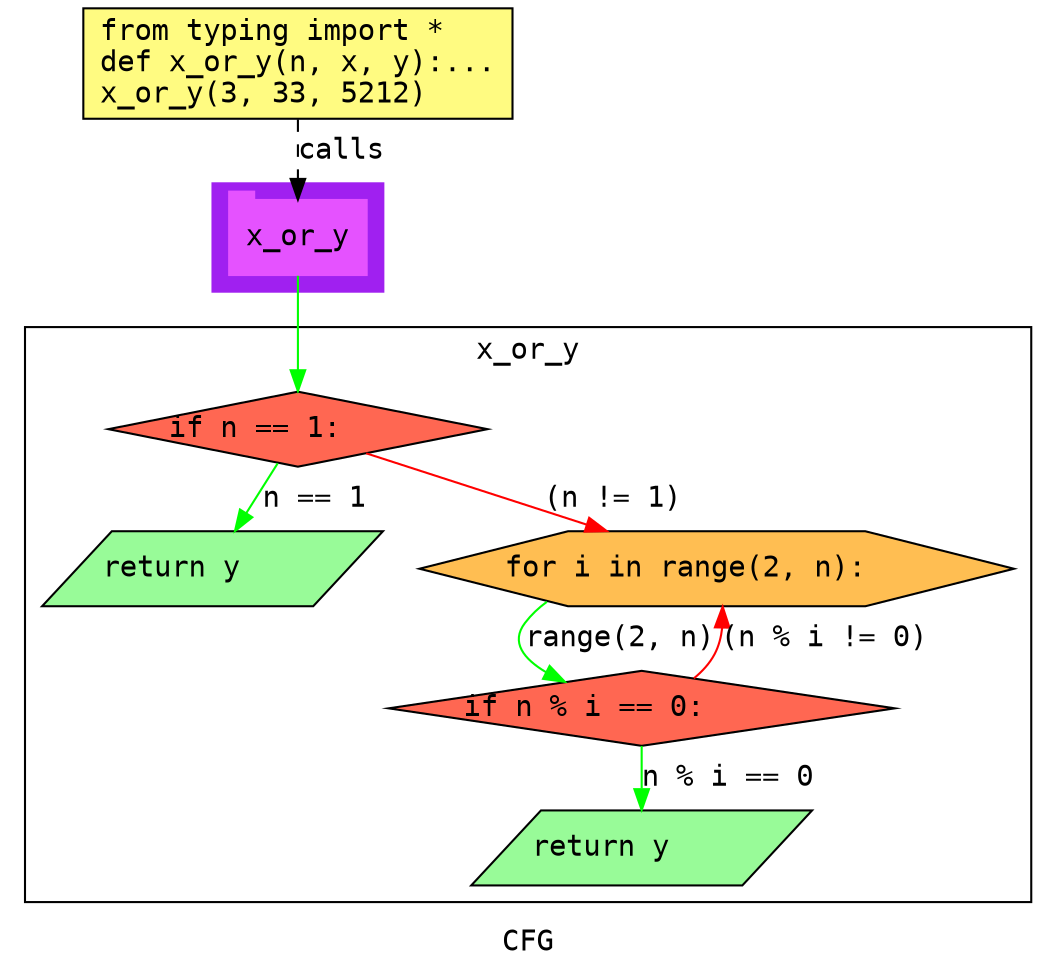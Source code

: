 digraph cluster250CFG {
	graph [bb="0,0,494,460",
		compound=True,
		fontname="DejaVu Sans Mono",
		label=CFG,
		lheight=0.21,
		lp="247,11.5",
		lwidth=0.35,
		pack=False,
		rankdir=TB,
		ranksep=0.02
	];
	node [fontname="DejaVu Sans Mono",
		label="\N"
	];
	edge [fontname="DejaVu Sans Mono"];
	subgraph cluster_1 {
		graph [bb="96,324,178,376",
			color=purple,
			compound=true,
			fontname="DejaVu Sans Mono",
			label="",
			rankdir=TB,
			ranksep=0.02,
			shape=tab,
			style=filled
		];
		node [fontname="DejaVu Sans Mono"];
		edge [fontname="DejaVu Sans Mono"];
		15	[color="#E552FF",
			height=0.5,
			label=x_or_y,
			linenum="[14]",
			pos="137,350",
			shape=tab,
			style=filled,
			width=0.91667];
	}
	subgraph cluster0x_or_y {
		graph [bb="8,31,486,307",
			compound=True,
			fontname="DejaVu Sans Mono",
			label=x_or_y,
			lheight=0.21,
			lp="247,295.5",
			lwidth=0.69,
			pack=False,
			rankdir=TB,
			ranksep=0.02
		];
		node [fontname="DejaVu Sans Mono"];
		edge [fontname="DejaVu Sans Mono"];
		subgraph cluster_5 {
			graph [color=purple,
				compound=true,
				fontname="DejaVu Sans Mono",
				label="",
				rankdir=TB,
				ranksep=0.02,
				shape=tab,
				style=filled
			];
			node [fontname="DejaVu Sans Mono"];
			edge [fontname="DejaVu Sans Mono"];
		}
		3	[fillcolor="#FF6752",
			height=0.5,
			label="if n == 1:\l",
			linenum="[5]",
			pos="137,258",
			shape=diamond,
			style="filled,solid",
			width=2.5277];
		4	[fillcolor="#98fb98",
			height=0.5,
			label="return y\l",
			linenum="[6]",
			pos="95,191",
			shape=parallelogram,
			style="filled,solid",
			width=2.1971];
		3 -> 4	[color=green,
			label="n == 1",
			lp="144,224.5",
			pos="e,106.17,209.29 127.26,241.92 122.63,234.76 116.97,226 111.69,217.83"];
		5	[fillcolor="#FFBE52",
			height=0.5,
			label="for i in range(2, n):\l",
			linenum="[7]",
			pos="335,191",
			shape=hexagon,
			style="filled,solid",
			width=3.9609];
		3 -> 5	[color=red,
			label="(n != 1)",
			lp="286.5,224.5",
			pos="e,282.88,209.11 169.7,246.27 197.69,237.08 238.77,223.59 272.97,212.36"];
		8	[fillcolor="#FF6752",
			height=0.5,
			label="if n % i == 0:\l",
			linenum="[8]",
			pos="299,124",
			shape=diamond,
			style="filled,solid",
			width=3.3702];
		5 -> 8	[color=green,
			label="range(2, n)",
			lp="284.5,157.5",
			pos="e,259.62,136.31 255.75,174.9 247.98,172.04 241.9,168.75 239,165 231.42,155.2 238.67,146.99 250.42,140.62"];
		8 -> 5	[color=red,
			label="(n % i != 0)",
			lp="387,157.5",
			pos="e,337.87,172.79 324.05,138.39 328.04,141.65 331.62,145.51 334,150 336.05,153.87 337.15,158.25 337.65,162.67"];
		10	[fillcolor="#98fb98",
			height=0.5,
			label="return y\l",
			linenum="[9]",
			pos="299,57",
			shape=parallelogram,
			style="filled,solid",
			width=2.1971];
		8 -> 10	[color=green,
			label="n % i == 0",
			lp="340.5,90.5",
			pos="e,299,75.19 299,105.92 299,99.702 299,92.5 299,85.6"];
	}
	1	[fillcolor="#FFFB81",
		height=0.73611,
		label="from typing import *\ldef x_or_y(n, x, y):...\lx_or_y(3, 33, 5212)\l",
		linenum="[1]",
		pos="137,433.5",
		shape=rectangle,
		style="filled,solid",
		width=2.8611];
	1 -> 15	[label=calls,
		lp="158,391.5",
		pos="e,137,368.13 137,406.71 137,397.66 137,387.47 137,378.3",
		style=dashed];
	15 -> 3	[color=green,
		pos="e,137,276.3 137,331.65 137,318.82 137,301.11 137,286.38"];
}
